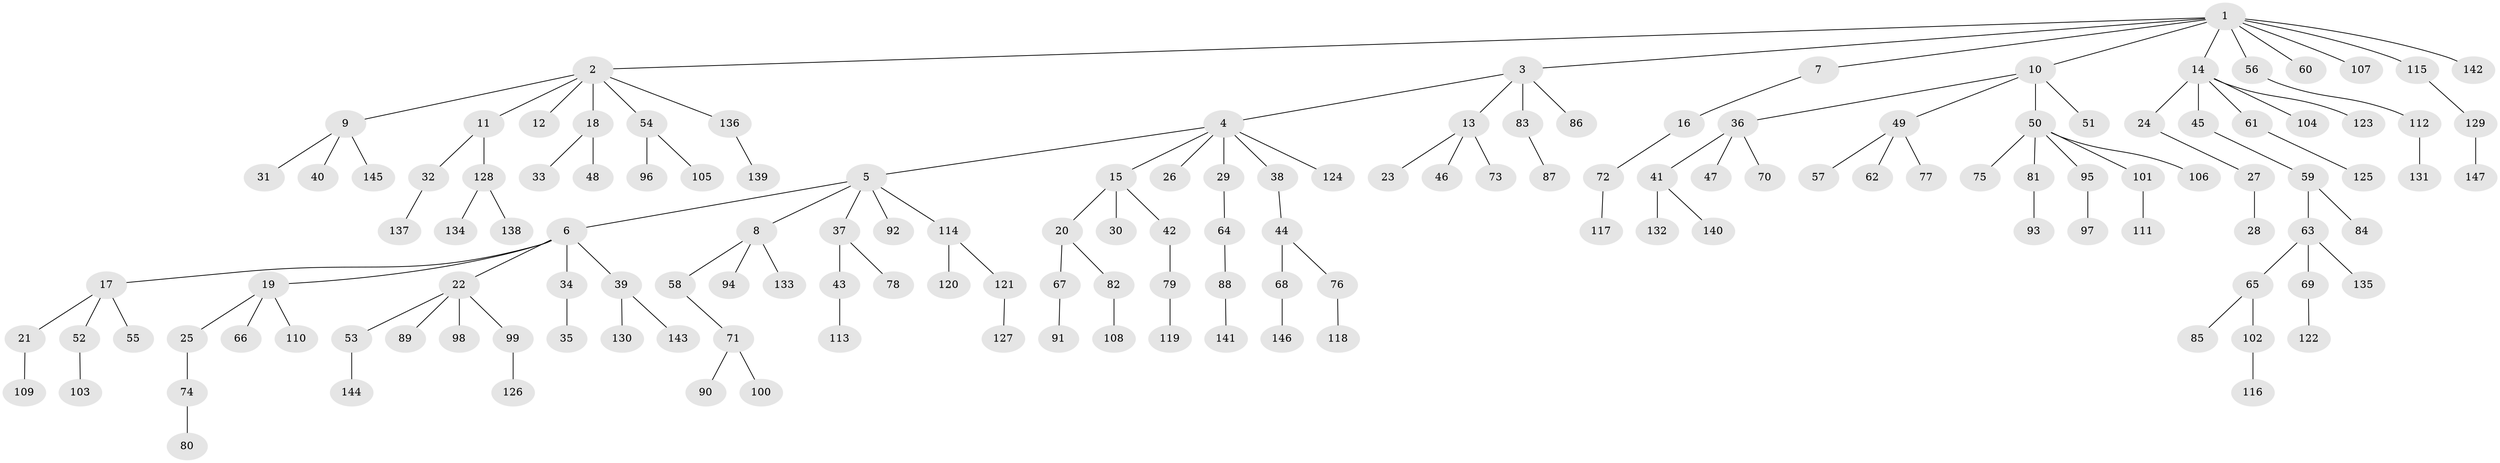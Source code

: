 // Generated by graph-tools (version 1.1) at 2025/50/03/09/25 03:50:19]
// undirected, 147 vertices, 146 edges
graph export_dot {
graph [start="1"]
  node [color=gray90,style=filled];
  1;
  2;
  3;
  4;
  5;
  6;
  7;
  8;
  9;
  10;
  11;
  12;
  13;
  14;
  15;
  16;
  17;
  18;
  19;
  20;
  21;
  22;
  23;
  24;
  25;
  26;
  27;
  28;
  29;
  30;
  31;
  32;
  33;
  34;
  35;
  36;
  37;
  38;
  39;
  40;
  41;
  42;
  43;
  44;
  45;
  46;
  47;
  48;
  49;
  50;
  51;
  52;
  53;
  54;
  55;
  56;
  57;
  58;
  59;
  60;
  61;
  62;
  63;
  64;
  65;
  66;
  67;
  68;
  69;
  70;
  71;
  72;
  73;
  74;
  75;
  76;
  77;
  78;
  79;
  80;
  81;
  82;
  83;
  84;
  85;
  86;
  87;
  88;
  89;
  90;
  91;
  92;
  93;
  94;
  95;
  96;
  97;
  98;
  99;
  100;
  101;
  102;
  103;
  104;
  105;
  106;
  107;
  108;
  109;
  110;
  111;
  112;
  113;
  114;
  115;
  116;
  117;
  118;
  119;
  120;
  121;
  122;
  123;
  124;
  125;
  126;
  127;
  128;
  129;
  130;
  131;
  132;
  133;
  134;
  135;
  136;
  137;
  138;
  139;
  140;
  141;
  142;
  143;
  144;
  145;
  146;
  147;
  1 -- 2;
  1 -- 3;
  1 -- 7;
  1 -- 10;
  1 -- 14;
  1 -- 56;
  1 -- 60;
  1 -- 107;
  1 -- 115;
  1 -- 142;
  2 -- 9;
  2 -- 11;
  2 -- 12;
  2 -- 18;
  2 -- 54;
  2 -- 136;
  3 -- 4;
  3 -- 13;
  3 -- 83;
  3 -- 86;
  4 -- 5;
  4 -- 15;
  4 -- 26;
  4 -- 29;
  4 -- 38;
  4 -- 124;
  5 -- 6;
  5 -- 8;
  5 -- 37;
  5 -- 92;
  5 -- 114;
  6 -- 17;
  6 -- 19;
  6 -- 22;
  6 -- 34;
  6 -- 39;
  7 -- 16;
  8 -- 58;
  8 -- 94;
  8 -- 133;
  9 -- 31;
  9 -- 40;
  9 -- 145;
  10 -- 36;
  10 -- 49;
  10 -- 50;
  10 -- 51;
  11 -- 32;
  11 -- 128;
  13 -- 23;
  13 -- 46;
  13 -- 73;
  14 -- 24;
  14 -- 45;
  14 -- 61;
  14 -- 104;
  14 -- 123;
  15 -- 20;
  15 -- 30;
  15 -- 42;
  16 -- 72;
  17 -- 21;
  17 -- 52;
  17 -- 55;
  18 -- 33;
  18 -- 48;
  19 -- 25;
  19 -- 66;
  19 -- 110;
  20 -- 67;
  20 -- 82;
  21 -- 109;
  22 -- 53;
  22 -- 89;
  22 -- 98;
  22 -- 99;
  24 -- 27;
  25 -- 74;
  27 -- 28;
  29 -- 64;
  32 -- 137;
  34 -- 35;
  36 -- 41;
  36 -- 47;
  36 -- 70;
  37 -- 43;
  37 -- 78;
  38 -- 44;
  39 -- 130;
  39 -- 143;
  41 -- 132;
  41 -- 140;
  42 -- 79;
  43 -- 113;
  44 -- 68;
  44 -- 76;
  45 -- 59;
  49 -- 57;
  49 -- 62;
  49 -- 77;
  50 -- 75;
  50 -- 81;
  50 -- 95;
  50 -- 101;
  50 -- 106;
  52 -- 103;
  53 -- 144;
  54 -- 96;
  54 -- 105;
  56 -- 112;
  58 -- 71;
  59 -- 63;
  59 -- 84;
  61 -- 125;
  63 -- 65;
  63 -- 69;
  63 -- 135;
  64 -- 88;
  65 -- 85;
  65 -- 102;
  67 -- 91;
  68 -- 146;
  69 -- 122;
  71 -- 90;
  71 -- 100;
  72 -- 117;
  74 -- 80;
  76 -- 118;
  79 -- 119;
  81 -- 93;
  82 -- 108;
  83 -- 87;
  88 -- 141;
  95 -- 97;
  99 -- 126;
  101 -- 111;
  102 -- 116;
  112 -- 131;
  114 -- 120;
  114 -- 121;
  115 -- 129;
  121 -- 127;
  128 -- 134;
  128 -- 138;
  129 -- 147;
  136 -- 139;
}
